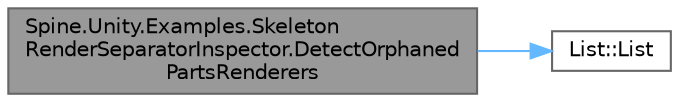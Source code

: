 digraph "Spine.Unity.Examples.SkeletonRenderSeparatorInspector.DetectOrphanedPartsRenderers"
{
 // LATEX_PDF_SIZE
  bgcolor="transparent";
  edge [fontname=Helvetica,fontsize=10,labelfontname=Helvetica,labelfontsize=10];
  node [fontname=Helvetica,fontsize=10,shape=box,height=0.2,width=0.4];
  rankdir="LR";
  Node1 [id="Node000001",label="Spine.Unity.Examples.Skeleton\lRenderSeparatorInspector.DetectOrphaned\lPartsRenderers",height=0.2,width=0.4,color="gray40", fillcolor="grey60", style="filled", fontcolor="black",tooltip="Detects orphaned parts renderers and offers to delete them."];
  Node1 -> Node2 [id="edge2_Node000001_Node000002",color="steelblue1",style="solid",tooltip=" "];
  Node2 [id="Node000002",label="List::List",height=0.2,width=0.4,color="grey40", fillcolor="white", style="filled",URL="$class_list.html#a5c5e27671b21b3815d4e25b953c69454",tooltip=" "];
}
